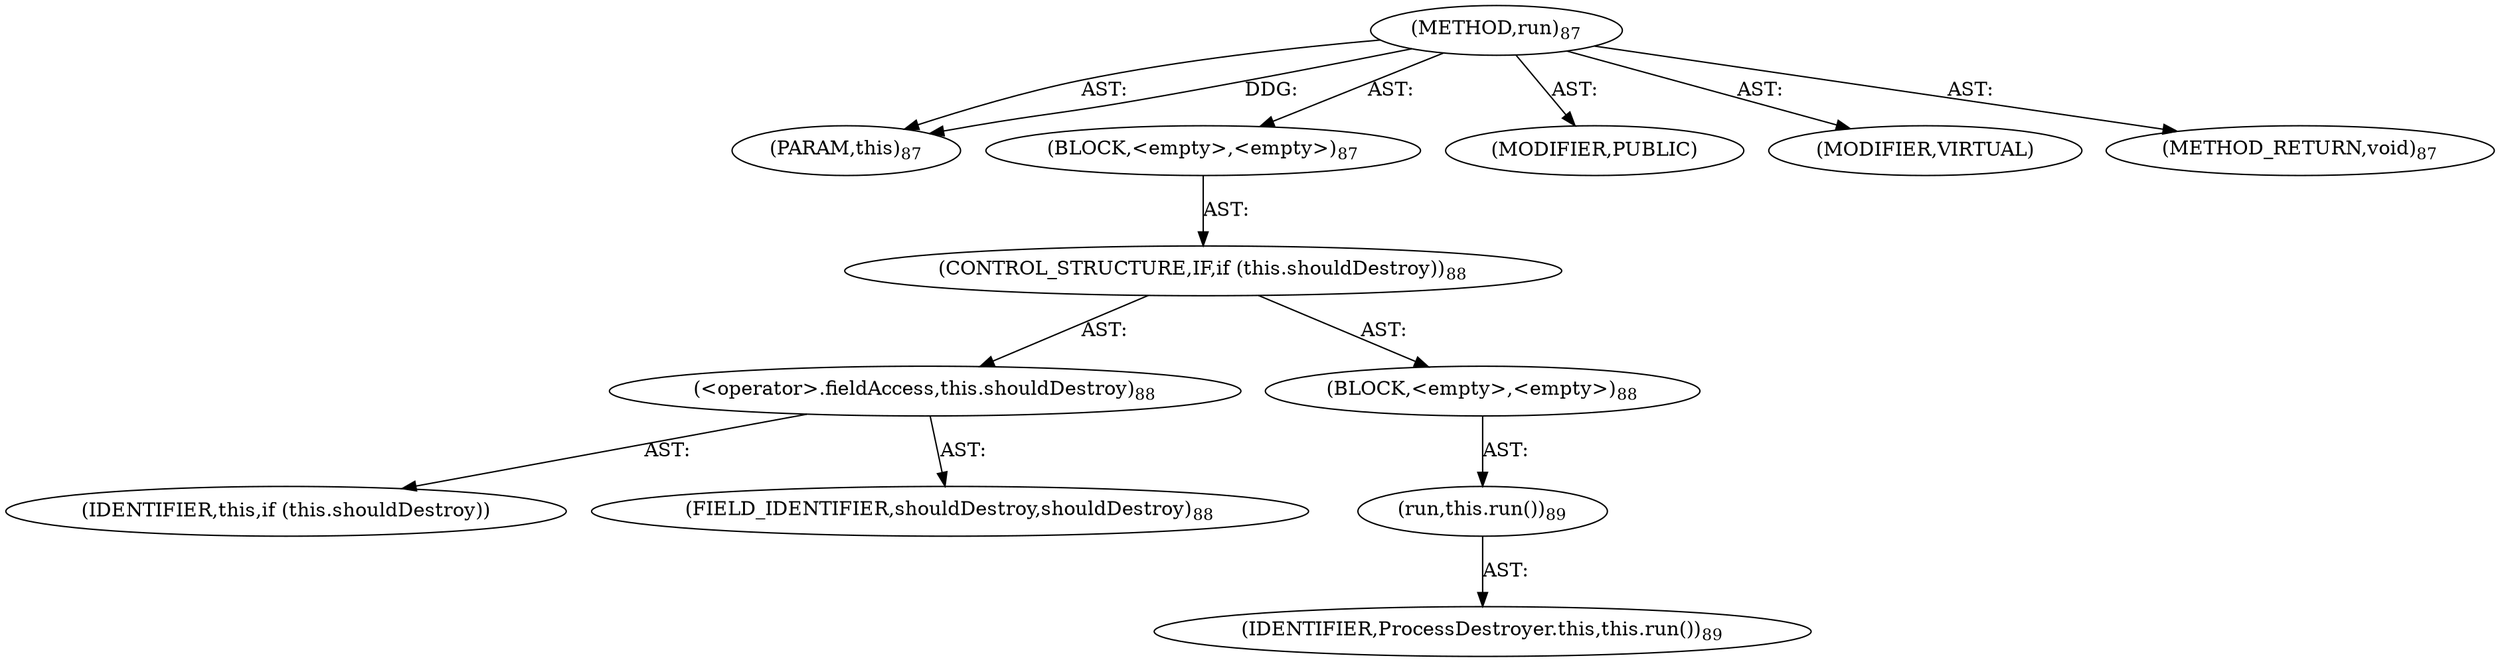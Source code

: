 digraph "run" {  
"111669149697" [label = <(METHOD,run)<SUB>87</SUB>> ]
"115964116992" [label = <(PARAM,this)<SUB>87</SUB>> ]
"25769803777" [label = <(BLOCK,&lt;empty&gt;,&lt;empty&gt;)<SUB>87</SUB>> ]
"47244640256" [label = <(CONTROL_STRUCTURE,IF,if (this.shouldDestroy))<SUB>88</SUB>> ]
"30064771077" [label = <(&lt;operator&gt;.fieldAccess,this.shouldDestroy)<SUB>88</SUB>> ]
"68719476744" [label = <(IDENTIFIER,this,if (this.shouldDestroy))> ]
"55834574850" [label = <(FIELD_IDENTIFIER,shouldDestroy,shouldDestroy)<SUB>88</SUB>> ]
"25769803778" [label = <(BLOCK,&lt;empty&gt;,&lt;empty&gt;)<SUB>88</SUB>> ]
"30064771078" [label = <(run,this.run())<SUB>89</SUB>> ]
"68719476736" [label = <(IDENTIFIER,ProcessDestroyer.this,this.run())<SUB>89</SUB>> ]
"133143986184" [label = <(MODIFIER,PUBLIC)> ]
"133143986185" [label = <(MODIFIER,VIRTUAL)> ]
"128849018881" [label = <(METHOD_RETURN,void)<SUB>87</SUB>> ]
  "111669149697" -> "115964116992"  [ label = "AST: "] 
  "111669149697" -> "25769803777"  [ label = "AST: "] 
  "111669149697" -> "133143986184"  [ label = "AST: "] 
  "111669149697" -> "133143986185"  [ label = "AST: "] 
  "111669149697" -> "128849018881"  [ label = "AST: "] 
  "25769803777" -> "47244640256"  [ label = "AST: "] 
  "47244640256" -> "30064771077"  [ label = "AST: "] 
  "47244640256" -> "25769803778"  [ label = "AST: "] 
  "30064771077" -> "68719476744"  [ label = "AST: "] 
  "30064771077" -> "55834574850"  [ label = "AST: "] 
  "25769803778" -> "30064771078"  [ label = "AST: "] 
  "30064771078" -> "68719476736"  [ label = "AST: "] 
  "111669149697" -> "115964116992"  [ label = "DDG: "] 
}
